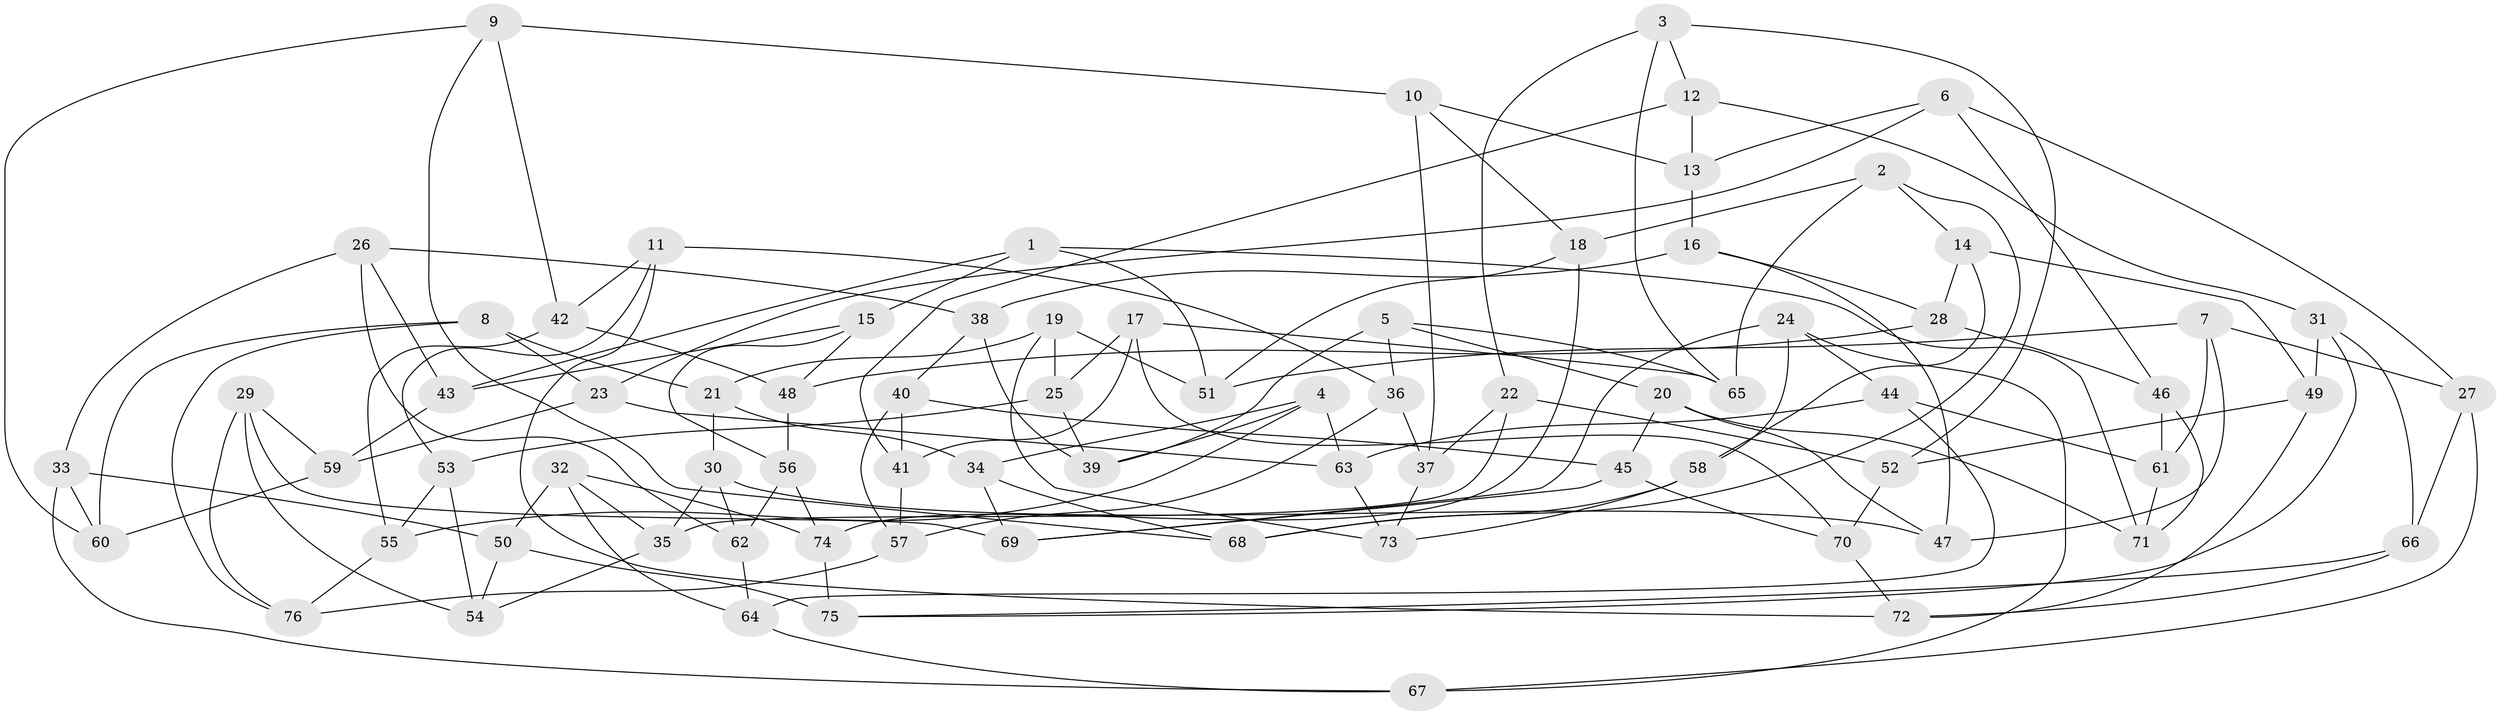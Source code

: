 // Generated by graph-tools (version 1.1) at 2025/11/02/27/25 16:11:48]
// undirected, 76 vertices, 152 edges
graph export_dot {
graph [start="1"]
  node [color=gray90,style=filled];
  1;
  2;
  3;
  4;
  5;
  6;
  7;
  8;
  9;
  10;
  11;
  12;
  13;
  14;
  15;
  16;
  17;
  18;
  19;
  20;
  21;
  22;
  23;
  24;
  25;
  26;
  27;
  28;
  29;
  30;
  31;
  32;
  33;
  34;
  35;
  36;
  37;
  38;
  39;
  40;
  41;
  42;
  43;
  44;
  45;
  46;
  47;
  48;
  49;
  50;
  51;
  52;
  53;
  54;
  55;
  56;
  57;
  58;
  59;
  60;
  61;
  62;
  63;
  64;
  65;
  66;
  67;
  68;
  69;
  70;
  71;
  72;
  73;
  74;
  75;
  76;
  1 -- 71;
  1 -- 43;
  1 -- 15;
  1 -- 51;
  2 -- 68;
  2 -- 65;
  2 -- 18;
  2 -- 14;
  3 -- 22;
  3 -- 65;
  3 -- 52;
  3 -- 12;
  4 -- 34;
  4 -- 63;
  4 -- 39;
  4 -- 55;
  5 -- 36;
  5 -- 39;
  5 -- 20;
  5 -- 65;
  6 -- 27;
  6 -- 13;
  6 -- 46;
  6 -- 23;
  7 -- 47;
  7 -- 27;
  7 -- 61;
  7 -- 51;
  8 -- 76;
  8 -- 21;
  8 -- 23;
  8 -- 60;
  9 -- 60;
  9 -- 10;
  9 -- 42;
  9 -- 68;
  10 -- 13;
  10 -- 18;
  10 -- 37;
  11 -- 42;
  11 -- 72;
  11 -- 36;
  11 -- 53;
  12 -- 13;
  12 -- 41;
  12 -- 31;
  13 -- 16;
  14 -- 49;
  14 -- 28;
  14 -- 58;
  15 -- 48;
  15 -- 56;
  15 -- 43;
  16 -- 28;
  16 -- 47;
  16 -- 38;
  17 -- 70;
  17 -- 41;
  17 -- 65;
  17 -- 25;
  18 -- 74;
  18 -- 51;
  19 -- 51;
  19 -- 73;
  19 -- 25;
  19 -- 21;
  20 -- 45;
  20 -- 47;
  20 -- 71;
  21 -- 30;
  21 -- 34;
  22 -- 35;
  22 -- 37;
  22 -- 52;
  23 -- 59;
  23 -- 63;
  24 -- 67;
  24 -- 69;
  24 -- 58;
  24 -- 44;
  25 -- 53;
  25 -- 39;
  26 -- 38;
  26 -- 62;
  26 -- 33;
  26 -- 43;
  27 -- 67;
  27 -- 66;
  28 -- 46;
  28 -- 48;
  29 -- 76;
  29 -- 59;
  29 -- 69;
  29 -- 54;
  30 -- 62;
  30 -- 35;
  30 -- 47;
  31 -- 75;
  31 -- 66;
  31 -- 49;
  32 -- 64;
  32 -- 74;
  32 -- 50;
  32 -- 35;
  33 -- 50;
  33 -- 67;
  33 -- 60;
  34 -- 69;
  34 -- 68;
  35 -- 54;
  36 -- 57;
  36 -- 37;
  37 -- 73;
  38 -- 39;
  38 -- 40;
  40 -- 45;
  40 -- 41;
  40 -- 57;
  41 -- 57;
  42 -- 48;
  42 -- 55;
  43 -- 59;
  44 -- 64;
  44 -- 61;
  44 -- 63;
  45 -- 69;
  45 -- 70;
  46 -- 71;
  46 -- 61;
  48 -- 56;
  49 -- 52;
  49 -- 72;
  50 -- 75;
  50 -- 54;
  52 -- 70;
  53 -- 54;
  53 -- 55;
  55 -- 76;
  56 -- 74;
  56 -- 62;
  57 -- 76;
  58 -- 68;
  58 -- 73;
  59 -- 60;
  61 -- 71;
  62 -- 64;
  63 -- 73;
  64 -- 67;
  66 -- 75;
  66 -- 72;
  70 -- 72;
  74 -- 75;
}
